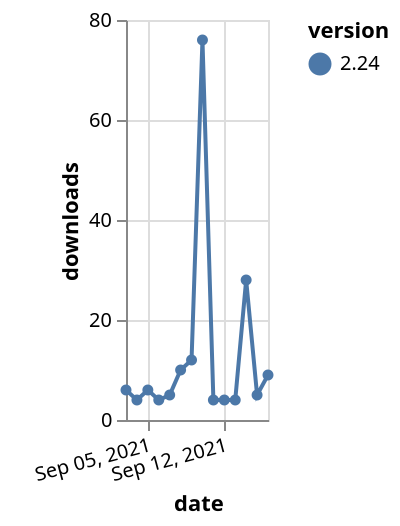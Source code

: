 {"$schema": "https://vega.github.io/schema/vega-lite/v5.json", "description": "A simple bar chart with embedded data.", "data": {"values": [{"date": "2021-09-03", "total": 3354, "delta": 6, "version": "2.24"}, {"date": "2021-09-04", "total": 3358, "delta": 4, "version": "2.24"}, {"date": "2021-09-05", "total": 3364, "delta": 6, "version": "2.24"}, {"date": "2021-09-06", "total": 3368, "delta": 4, "version": "2.24"}, {"date": "2021-09-07", "total": 3373, "delta": 5, "version": "2.24"}, {"date": "2021-09-08", "total": 3383, "delta": 10, "version": "2.24"}, {"date": "2021-09-09", "total": 3395, "delta": 12, "version": "2.24"}, {"date": "2021-09-10", "total": 3471, "delta": 76, "version": "2.24"}, {"date": "2021-09-11", "total": 3475, "delta": 4, "version": "2.24"}, {"date": "2021-09-12", "total": 3479, "delta": 4, "version": "2.24"}, {"date": "2021-09-13", "total": 3483, "delta": 4, "version": "2.24"}, {"date": "2021-09-14", "total": 3511, "delta": 28, "version": "2.24"}, {"date": "2021-09-15", "total": 3516, "delta": 5, "version": "2.24"}, {"date": "2021-09-16", "total": 3525, "delta": 9, "version": "2.24"}]}, "width": "container", "mark": {"type": "line", "point": {"filled": true}}, "encoding": {"x": {"field": "date", "type": "temporal", "timeUnit": "yearmonthdate", "title": "date", "axis": {"labelAngle": -15}}, "y": {"field": "delta", "type": "quantitative", "title": "downloads"}, "color": {"field": "version", "type": "nominal"}, "tooltip": {"field": "delta"}}}